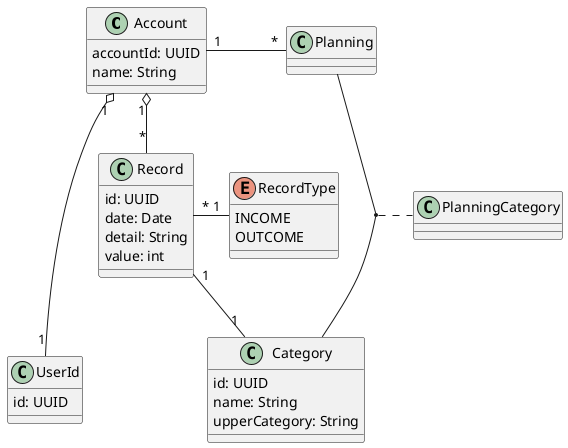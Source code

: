 @startuml
class Account {
  accountId: UUID
  name: String
}
class UserId {
  id: UUID
}
class Record {
  id: UUID
  date: Date
  detail: String
  value: int
}
class Category {
  id: UUID
  name: String
  upperCategory: String
}
enum RecordType{
  INCOME
  OUTCOME
}
class Planning {
}
class PlanningCategory {
}

Account "1" o--- "1" UserId
Account "1" o-- "*" Record
Account "1" - "*" Planning
Record "1" - "1" Category
Record "*" - "1" RecordType
(Planning, Category) . PlanningCategory
@enduml
